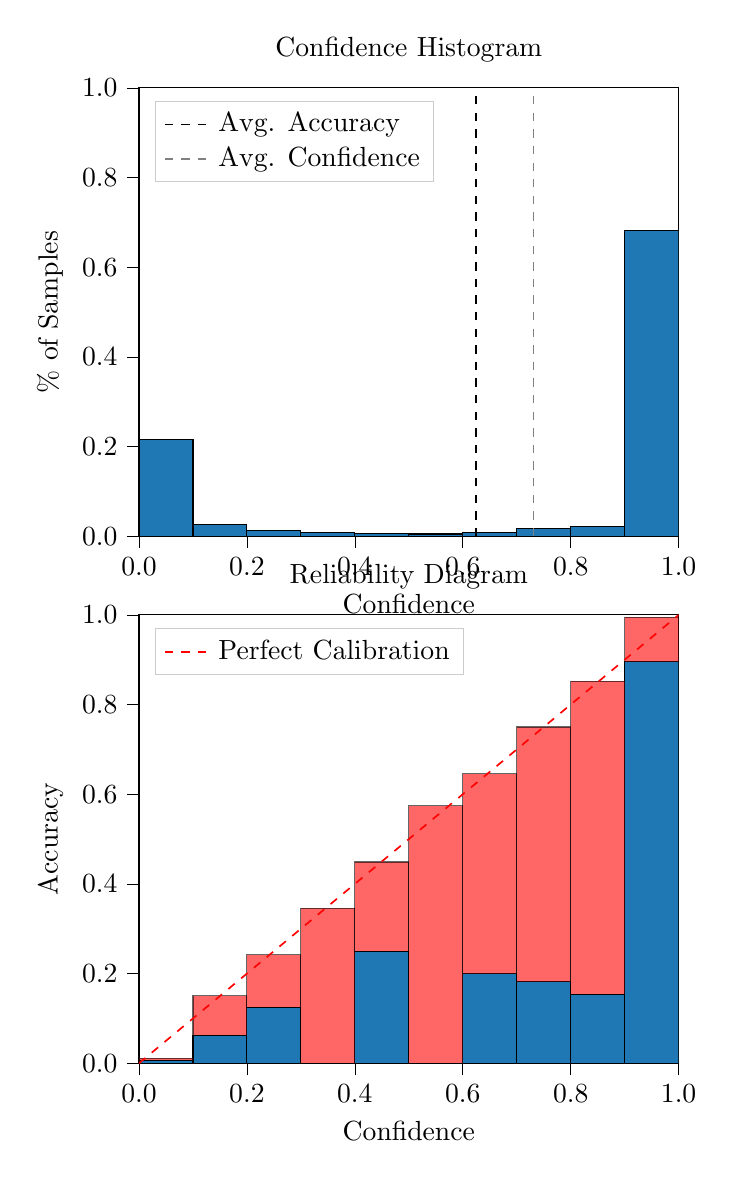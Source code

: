 % This file was created by tikzplotlib v0.9.8.
\begin{tikzpicture}

\definecolor{color0}{rgb}{0.122,0.467,0.706}

\begin{groupplot}[group style={group size=1 by 2}]
\nextgroupplot[
legend cell align={left},
legend style={
  fill opacity=0.8,
  draw opacity=1,
  text opacity=1,
  at={(0.03,0.97)},
  anchor=north west,
  draw=white!80!black
},
tick align=outside,
tick pos=left,
title={Confidence Histogram},
x grid style={white!69.02!black},
xlabel={Confidence},
xmin=0, xmax=1,
xtick style={color=black},
xtick={0,0.2,0.4,0.6,0.8,1},
xticklabels={0.0,0.2,0.4,0.6,0.8,1.0},
y grid style={white!69.02!black},
ylabel={\% of Samples},
ymin=0, ymax=1,
ytick style={color=black},
ytick={0,0.2,0.4,0.6,0.8,1},
yticklabels={0.0,0.2,0.4,0.6,0.8,1.0}
]
\draw[draw=black,fill=color0] (axis cs:-6.939e-18,0) rectangle (axis cs:0.1,0.215);
\draw[draw=black,fill=color0] (axis cs:0.1,0) rectangle (axis cs:0.2,0.026);
\draw[draw=black,fill=color0] (axis cs:0.2,0) rectangle (axis cs:0.3,0.013);
\draw[draw=black,fill=color0] (axis cs:0.3,0) rectangle (axis cs:0.4,0.008);
\draw[draw=black,fill=color0] (axis cs:0.4,0) rectangle (axis cs:0.5,0.006);
\draw[draw=black,fill=color0] (axis cs:0.5,0) rectangle (axis cs:0.6,0.005);
\draw[draw=black,fill=color0] (axis cs:0.6,0) rectangle (axis cs:0.7,0.008);
\draw[draw=black,fill=color0] (axis cs:0.7,0) rectangle (axis cs:0.8,0.018);
\draw[draw=black,fill=color0] (axis cs:0.8,0) rectangle (axis cs:0.9,0.021);
\draw[draw=black,fill=color0] (axis cs:0.9,0) rectangle (axis cs:1,0.681);
\addplot [semithick, black, dashed]
table {%
0.625 0
0.625 1
};
\addlegendentry{Avg. Accuracy}
\addplot [semithick, white!50.196!black, dashed]
table {%
0.731 0
0.731 1
};
\addlegendentry{Avg. Confidence}

\nextgroupplot[
legend cell align={left},
legend style={
  fill opacity=0.8,
  draw opacity=1,
  text opacity=1,
  at={(0.03,0.97)},
  anchor=north west,
  draw=white!80!black
},
tick align=outside,
tick pos=left,
title={Reliability Diagram},
x grid style={white!69.02!black},
xlabel={Confidence},
xmin=0, xmax=1,
xtick style={color=black},
xtick={0,0.2,0.4,0.6,0.8,1},
xticklabels={0.0,0.2,0.4,0.6,0.8,1.0},
y grid style={white!69.02!black},
ylabel={Accuracy},
ymin=0, ymax=1,
ytick style={color=black},
ytick={0,0.2,0.4,0.6,0.8,1},
yticklabels={0.0,0.2,0.4,0.6,0.8,1.0}
]
\draw[draw=black,fill=color0] (axis cs:-6.939e-18,0) rectangle (axis cs:0.1,0.007);
\draw[draw=black,fill=color0] (axis cs:0.1,0) rectangle (axis cs:0.2,0.062);
\draw[draw=black,fill=color0] (axis cs:0.2,0) rectangle (axis cs:0.3,0.125);
\draw[draw=black,fill=color0] (axis cs:0.3,0) rectangle (axis cs:0.4,0);
\draw[draw=black,fill=color0] (axis cs:0.4,0) rectangle (axis cs:0.5,0.25);
\draw[draw=black,fill=color0] (axis cs:0.5,0) rectangle (axis cs:0.6,0);
\draw[draw=black,fill=color0] (axis cs:0.6,0) rectangle (axis cs:0.7,0.2);
\draw[draw=black,fill=color0] (axis cs:0.7,0) rectangle (axis cs:0.8,0.182);
\draw[draw=black,fill=color0] (axis cs:0.8,0) rectangle (axis cs:0.9,0.154);
\draw[draw=black,fill=color0] (axis cs:0.9,0) rectangle (axis cs:1,0.896);
\draw[draw=black,fill=red,opacity=0.6] (axis cs:-6.939e-18,0.007) rectangle (axis cs:0.1,0.011);
\draw[draw=black,fill=red,opacity=0.6] (axis cs:0.1,0.062) rectangle (axis cs:0.2,0.151);
\draw[draw=black,fill=red,opacity=0.6] (axis cs:0.2,0.125) rectangle (axis cs:0.3,0.242);
\draw[draw=black,fill=red,opacity=0.6] (axis cs:0.3,0) rectangle (axis cs:0.4,0.346);
\draw[draw=black,fill=red,opacity=0.6] (axis cs:0.4,0.25) rectangle (axis cs:0.5,0.449);
\draw[draw=black,fill=red,opacity=0.6] (axis cs:0.5,0) rectangle (axis cs:0.6,0.574);
\draw[draw=black,fill=red,opacity=0.6] (axis cs:0.6,0.2) rectangle (axis cs:0.7,0.646);
\draw[draw=black,fill=red,opacity=0.6] (axis cs:0.7,0.182) rectangle (axis cs:0.8,0.75);
\draw[draw=black,fill=red,opacity=0.6] (axis cs:0.8,0.154) rectangle (axis cs:0.9,0.852);
\draw[draw=black,fill=red,opacity=0.6] (axis cs:0.9,0.896) rectangle (axis cs:1,0.995);
\addplot [semithick, red, dashed]
table {%
0 0
1 1
};
\addlegendentry{Perfect Calibration}
\end{groupplot}

\end{tikzpicture}
